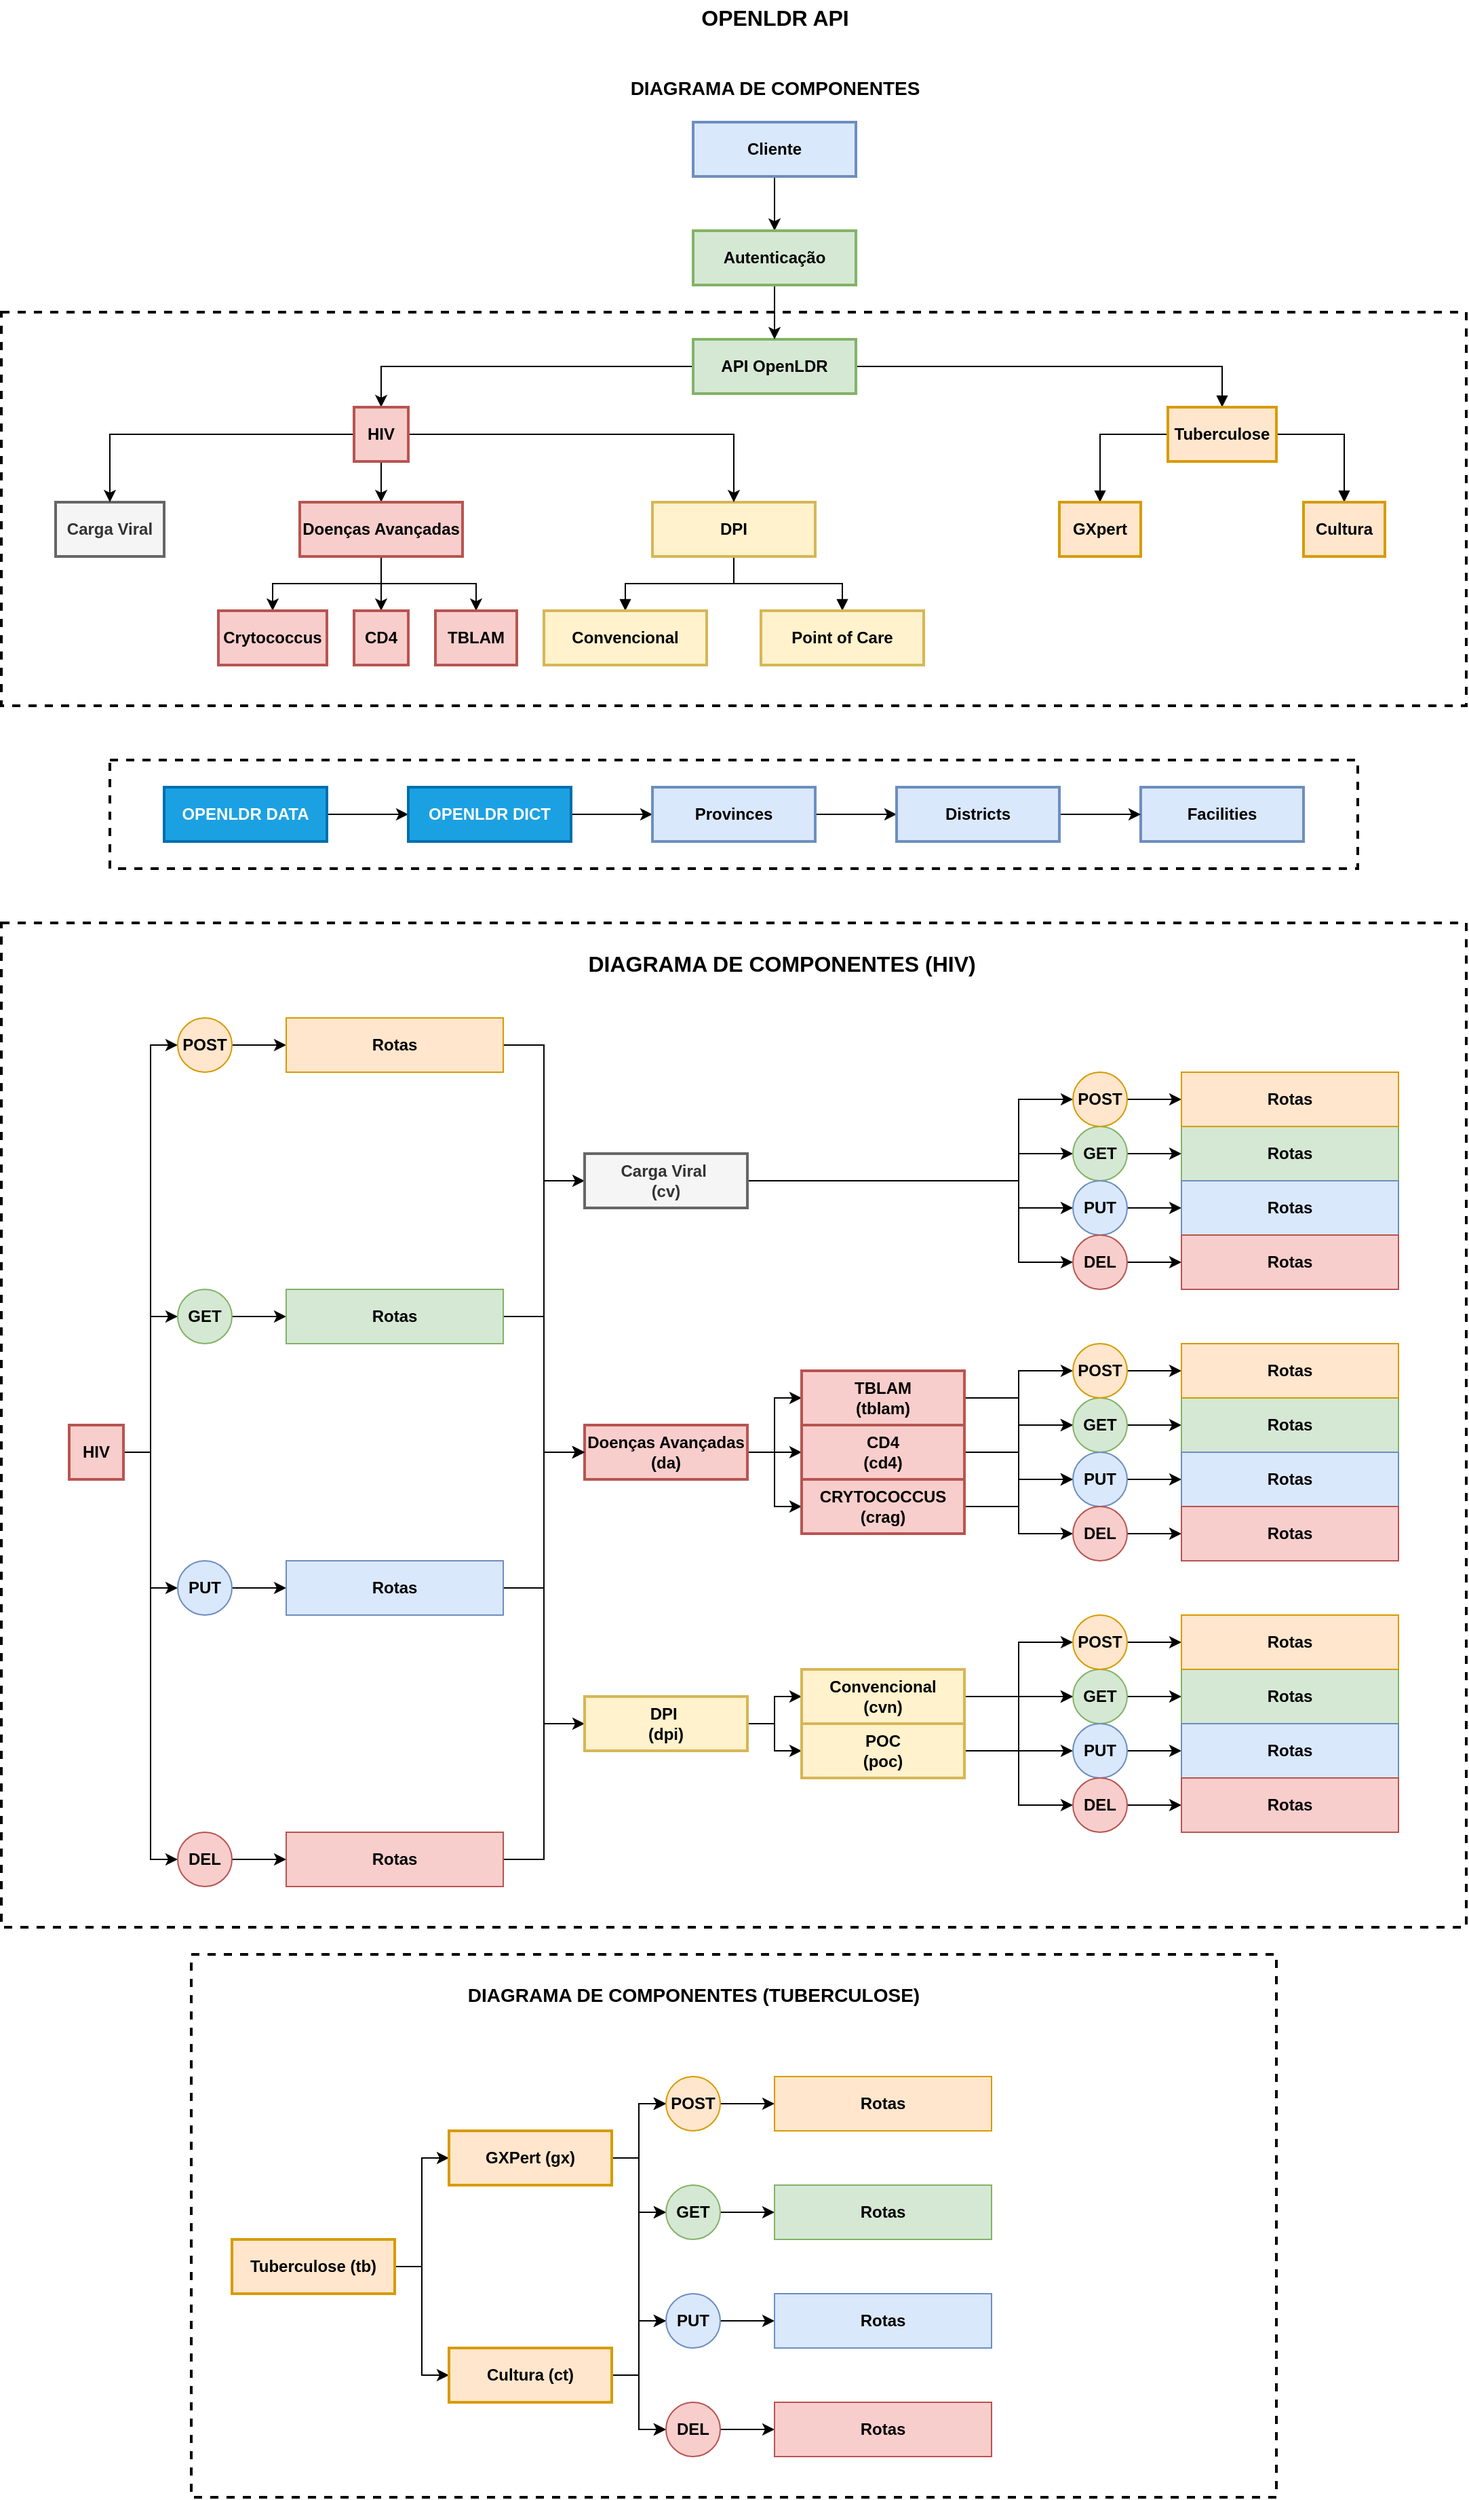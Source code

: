 <mxfile version="24.7.8">
  <diagram name="Page-1" id="hpsE1OScrS0Jb34s3-jt">
    <mxGraphModel dx="1593" dy="929" grid="1" gridSize="10" guides="1" tooltips="1" connect="1" arrows="1" fold="1" page="1" pageScale="1" pageWidth="850" pageHeight="1100" math="0" shadow="0">
      <root>
        <mxCell id="0" />
        <mxCell id="1" parent="0" />
        <mxCell id="8oeNf3qkIjY3Hb9Y6gsA-299" value="" style="rounded=0;whiteSpace=wrap;html=1;fillColor=none;strokeWidth=2;dashed=1;" vertex="1" parent="1">
          <mxGeometry x="380" y="600" width="920" height="80" as="geometry" />
        </mxCell>
        <mxCell id="8oeNf3qkIjY3Hb9Y6gsA-1" value="OPENLDR API" style="text;align=center;fontStyle=1;verticalAlign=middle;spacingLeft=3;spacingRight=3;strokeColor=none;rotatable=0;points=[[0,0.5],[1,0.5]];portConstraint=eastwest;html=1;fontSize=16;" vertex="1" parent="1">
          <mxGeometry x="810" y="40" width="120" height="26" as="geometry" />
        </mxCell>
        <mxCell id="8oeNf3qkIjY3Hb9Y6gsA-2" value="DIAGRAMA DE COMPONENTES" style="text;align=center;fontStyle=1;verticalAlign=middle;spacingLeft=3;spacingRight=3;strokeColor=none;rotatable=0;points=[[0,0.5],[1,0.5]];portConstraint=eastwest;html=1;fontSize=14;" vertex="1" parent="1">
          <mxGeometry x="770" y="90" width="200" height="30" as="geometry" />
        </mxCell>
        <mxCell id="8oeNf3qkIjY3Hb9Y6gsA-6" value="" style="edgeStyle=orthogonalEdgeStyle;rounded=0;orthogonalLoop=1;jettySize=auto;html=1;" edge="1" parent="1" source="8oeNf3qkIjY3Hb9Y6gsA-3" target="8oeNf3qkIjY3Hb9Y6gsA-221">
          <mxGeometry relative="1" as="geometry" />
        </mxCell>
        <mxCell id="8oeNf3qkIjY3Hb9Y6gsA-7" value="&lt;span&gt;Protocolo HTTP&lt;/span&gt;" style="edgeLabel;html=1;align=center;verticalAlign=middle;resizable=0;points=[];fontStyle=1" vertex="1" connectable="0" parent="8oeNf3qkIjY3Hb9Y6gsA-6">
          <mxGeometry x="-0.125" y="1" relative="1" as="geometry">
            <mxPoint x="-1" y="-33" as="offset" />
          </mxGeometry>
        </mxCell>
        <mxCell id="8oeNf3qkIjY3Hb9Y6gsA-3" value="&lt;b&gt;Cliente&lt;/b&gt;" style="html=1;whiteSpace=wrap;fillColor=#dae8fc;strokeColor=#6c8ebf;strokeWidth=2;" vertex="1" parent="1">
          <mxGeometry x="810" y="130" width="120" height="40" as="geometry" />
        </mxCell>
        <mxCell id="8oeNf3qkIjY3Hb9Y6gsA-13" style="edgeStyle=orthogonalEdgeStyle;rounded=0;orthogonalLoop=1;jettySize=auto;html=1;strokeWidth=1;endArrow=block;endFill=1;" edge="1" parent="1" source="8oeNf3qkIjY3Hb9Y6gsA-4" target="8oeNf3qkIjY3Hb9Y6gsA-10">
          <mxGeometry relative="1" as="geometry" />
        </mxCell>
        <mxCell id="8oeNf3qkIjY3Hb9Y6gsA-224" style="edgeStyle=orthogonalEdgeStyle;rounded=0;orthogonalLoop=1;jettySize=auto;html=1;entryX=0.5;entryY=0;entryDx=0;entryDy=0;" edge="1" parent="1" source="8oeNf3qkIjY3Hb9Y6gsA-4" target="8oeNf3qkIjY3Hb9Y6gsA-14">
          <mxGeometry relative="1" as="geometry" />
        </mxCell>
        <mxCell id="8oeNf3qkIjY3Hb9Y6gsA-4" value="&lt;b&gt;API OpenLDR&lt;/b&gt;" style="html=1;whiteSpace=wrap;fillColor=#d5e8d4;strokeColor=#82b366;strokeWidth=2;" vertex="1" parent="1">
          <mxGeometry x="810" y="290" width="120" height="40" as="geometry" />
        </mxCell>
        <mxCell id="8oeNf3qkIjY3Hb9Y6gsA-8" value="&lt;b&gt;Carga Viral&lt;/b&gt;" style="html=1;whiteSpace=wrap;fillColor=#f5f5f5;strokeColor=#666666;strokeWidth=2;fontColor=#333333;" vertex="1" parent="1">
          <mxGeometry x="340" y="410" width="80" height="40" as="geometry" />
        </mxCell>
        <mxCell id="8oeNf3qkIjY3Hb9Y6gsA-22" style="edgeStyle=orthogonalEdgeStyle;rounded=0;orthogonalLoop=1;jettySize=auto;html=1;entryX=0.5;entryY=0;entryDx=0;entryDy=0;strokeWidth=1;endArrow=block;endFill=1;" edge="1" parent="1" source="8oeNf3qkIjY3Hb9Y6gsA-9" target="8oeNf3qkIjY3Hb9Y6gsA-17">
          <mxGeometry relative="1" as="geometry" />
        </mxCell>
        <mxCell id="8oeNf3qkIjY3Hb9Y6gsA-23" style="edgeStyle=orthogonalEdgeStyle;rounded=0;orthogonalLoop=1;jettySize=auto;html=1;strokeWidth=1;endArrow=block;endFill=1;" edge="1" parent="1" source="8oeNf3qkIjY3Hb9Y6gsA-9" target="8oeNf3qkIjY3Hb9Y6gsA-18">
          <mxGeometry relative="1" as="geometry" />
        </mxCell>
        <mxCell id="8oeNf3qkIjY3Hb9Y6gsA-9" value="&lt;b&gt;DPI&lt;/b&gt;" style="html=1;whiteSpace=wrap;fillColor=#fff2cc;strokeColor=#d6b656;strokeWidth=2;" vertex="1" parent="1">
          <mxGeometry x="780" y="410" width="120" height="40" as="geometry" />
        </mxCell>
        <mxCell id="8oeNf3qkIjY3Hb9Y6gsA-26" style="edgeStyle=orthogonalEdgeStyle;rounded=0;orthogonalLoop=1;jettySize=auto;html=1;entryX=0.5;entryY=0;entryDx=0;entryDy=0;strokeWidth=1;endArrow=block;endFill=1;" edge="1" parent="1" source="8oeNf3qkIjY3Hb9Y6gsA-10" target="8oeNf3qkIjY3Hb9Y6gsA-24">
          <mxGeometry relative="1" as="geometry" />
        </mxCell>
        <mxCell id="8oeNf3qkIjY3Hb9Y6gsA-27" style="edgeStyle=orthogonalEdgeStyle;rounded=0;orthogonalLoop=1;jettySize=auto;html=1;entryX=0.5;entryY=0;entryDx=0;entryDy=0;strokeWidth=1;endArrow=block;endFill=1;" edge="1" parent="1" source="8oeNf3qkIjY3Hb9Y6gsA-10" target="8oeNf3qkIjY3Hb9Y6gsA-25">
          <mxGeometry relative="1" as="geometry">
            <Array as="points">
              <mxPoint x="1290" y="360" />
            </Array>
          </mxGeometry>
        </mxCell>
        <mxCell id="8oeNf3qkIjY3Hb9Y6gsA-10" value="&lt;b&gt;Tuberculose&lt;/b&gt;" style="html=1;whiteSpace=wrap;fillColor=#ffe6cc;strokeColor=#d79b00;strokeWidth=2;" vertex="1" parent="1">
          <mxGeometry x="1160" y="340" width="80" height="40" as="geometry" />
        </mxCell>
        <mxCell id="8oeNf3qkIjY3Hb9Y6gsA-223" style="edgeStyle=orthogonalEdgeStyle;rounded=0;orthogonalLoop=1;jettySize=auto;html=1;" edge="1" parent="1" source="8oeNf3qkIjY3Hb9Y6gsA-14" target="8oeNf3qkIjY3Hb9Y6gsA-8">
          <mxGeometry relative="1" as="geometry" />
        </mxCell>
        <mxCell id="8oeNf3qkIjY3Hb9Y6gsA-226" style="edgeStyle=orthogonalEdgeStyle;rounded=0;orthogonalLoop=1;jettySize=auto;html=1;exitX=0.5;exitY=1;exitDx=0;exitDy=0;" edge="1" parent="1" source="8oeNf3qkIjY3Hb9Y6gsA-14" target="8oeNf3qkIjY3Hb9Y6gsA-15">
          <mxGeometry relative="1" as="geometry" />
        </mxCell>
        <mxCell id="8oeNf3qkIjY3Hb9Y6gsA-228" style="edgeStyle=orthogonalEdgeStyle;rounded=0;orthogonalLoop=1;jettySize=auto;html=1;entryX=0.5;entryY=0;entryDx=0;entryDy=0;" edge="1" parent="1" source="8oeNf3qkIjY3Hb9Y6gsA-14" target="8oeNf3qkIjY3Hb9Y6gsA-9">
          <mxGeometry relative="1" as="geometry" />
        </mxCell>
        <mxCell id="8oeNf3qkIjY3Hb9Y6gsA-14" value="&lt;b&gt;HIV&lt;/b&gt;" style="html=1;whiteSpace=wrap;fillColor=#f8cecc;strokeColor=#b85450;strokeWidth=2;" vertex="1" parent="1">
          <mxGeometry x="560" y="340" width="40" height="40" as="geometry" />
        </mxCell>
        <mxCell id="8oeNf3qkIjY3Hb9Y6gsA-229" style="edgeStyle=orthogonalEdgeStyle;rounded=0;orthogonalLoop=1;jettySize=auto;html=1;entryX=0.5;entryY=0;entryDx=0;entryDy=0;" edge="1" parent="1" source="8oeNf3qkIjY3Hb9Y6gsA-15" target="8oeNf3qkIjY3Hb9Y6gsA-29">
          <mxGeometry relative="1" as="geometry" />
        </mxCell>
        <mxCell id="8oeNf3qkIjY3Hb9Y6gsA-230" style="edgeStyle=orthogonalEdgeStyle;rounded=0;orthogonalLoop=1;jettySize=auto;html=1;" edge="1" parent="1" source="8oeNf3qkIjY3Hb9Y6gsA-15" target="8oeNf3qkIjY3Hb9Y6gsA-30">
          <mxGeometry relative="1" as="geometry" />
        </mxCell>
        <mxCell id="8oeNf3qkIjY3Hb9Y6gsA-231" style="edgeStyle=orthogonalEdgeStyle;rounded=0;orthogonalLoop=1;jettySize=auto;html=1;" edge="1" parent="1" source="8oeNf3qkIjY3Hb9Y6gsA-15" target="8oeNf3qkIjY3Hb9Y6gsA-28">
          <mxGeometry relative="1" as="geometry" />
        </mxCell>
        <mxCell id="8oeNf3qkIjY3Hb9Y6gsA-15" value="&lt;b&gt;Doenças Avançadas&lt;/b&gt;" style="html=1;whiteSpace=wrap;fillColor=#f8cecc;strokeColor=#b85450;strokeWidth=2;" vertex="1" parent="1">
          <mxGeometry x="520" y="410" width="120" height="40" as="geometry" />
        </mxCell>
        <mxCell id="8oeNf3qkIjY3Hb9Y6gsA-17" value="&lt;b&gt;Convencional&lt;/b&gt;" style="html=1;whiteSpace=wrap;fillColor=#fff2cc;strokeColor=#d6b656;strokeWidth=2;" vertex="1" parent="1">
          <mxGeometry x="700" y="490" width="120" height="40" as="geometry" />
        </mxCell>
        <mxCell id="8oeNf3qkIjY3Hb9Y6gsA-18" value="&lt;b&gt;Point of Care&lt;/b&gt;" style="html=1;whiteSpace=wrap;fillColor=#fff2cc;strokeColor=#d6b656;strokeWidth=2;" vertex="1" parent="1">
          <mxGeometry x="860" y="490" width="120" height="40" as="geometry" />
        </mxCell>
        <mxCell id="8oeNf3qkIjY3Hb9Y6gsA-24" value="&lt;b&gt;GXpert&lt;/b&gt;" style="html=1;whiteSpace=wrap;fillColor=#ffe6cc;strokeColor=#d79b00;strokeWidth=2;" vertex="1" parent="1">
          <mxGeometry x="1080" y="410" width="60" height="40" as="geometry" />
        </mxCell>
        <mxCell id="8oeNf3qkIjY3Hb9Y6gsA-25" value="&lt;b&gt;Cultura&lt;/b&gt;" style="html=1;whiteSpace=wrap;fillColor=#ffe6cc;strokeColor=#d79b00;strokeWidth=2;" vertex="1" parent="1">
          <mxGeometry x="1260" y="410" width="60" height="40" as="geometry" />
        </mxCell>
        <mxCell id="8oeNf3qkIjY3Hb9Y6gsA-28" value="&lt;b&gt;TBLAM&lt;/b&gt;" style="html=1;whiteSpace=wrap;fillColor=#f8cecc;strokeColor=#b85450;strokeWidth=2;" vertex="1" parent="1">
          <mxGeometry x="620" y="490" width="60" height="40" as="geometry" />
        </mxCell>
        <mxCell id="8oeNf3qkIjY3Hb9Y6gsA-29" value="&lt;b&gt;CD4&lt;/b&gt;" style="html=1;whiteSpace=wrap;fillColor=#f8cecc;strokeColor=#b85450;strokeWidth=2;" vertex="1" parent="1">
          <mxGeometry x="560" y="490" width="40" height="40" as="geometry" />
        </mxCell>
        <mxCell id="8oeNf3qkIjY3Hb9Y6gsA-30" value="&lt;b&gt;Crytococcus&lt;/b&gt;" style="html=1;whiteSpace=wrap;fillColor=#f8cecc;strokeColor=#b85450;strokeWidth=2;" vertex="1" parent="1">
          <mxGeometry x="460" y="490" width="80" height="40" as="geometry" />
        </mxCell>
        <mxCell id="8oeNf3qkIjY3Hb9Y6gsA-295" value="" style="edgeStyle=orthogonalEdgeStyle;rounded=0;orthogonalLoop=1;jettySize=auto;html=1;" edge="1" parent="1" source="8oeNf3qkIjY3Hb9Y6gsA-41" target="8oeNf3qkIjY3Hb9Y6gsA-42">
          <mxGeometry relative="1" as="geometry" />
        </mxCell>
        <mxCell id="8oeNf3qkIjY3Hb9Y6gsA-41" value="&lt;b&gt;OPENLDR DATA&lt;/b&gt;" style="html=1;whiteSpace=wrap;fillColor=#1ba1e2;strokeColor=#006EAF;fontColor=#ffffff;strokeWidth=2;" vertex="1" parent="1">
          <mxGeometry x="420" y="620" width="120" height="40" as="geometry" />
        </mxCell>
        <mxCell id="8oeNf3qkIjY3Hb9Y6gsA-296" value="" style="edgeStyle=orthogonalEdgeStyle;rounded=0;orthogonalLoop=1;jettySize=auto;html=1;" edge="1" parent="1" source="8oeNf3qkIjY3Hb9Y6gsA-42" target="8oeNf3qkIjY3Hb9Y6gsA-59">
          <mxGeometry relative="1" as="geometry" />
        </mxCell>
        <mxCell id="8oeNf3qkIjY3Hb9Y6gsA-42" value="&lt;b&gt;OPENLDR DICT&lt;/b&gt;" style="html=1;whiteSpace=wrap;fillColor=#1ba1e2;fontColor=#ffffff;strokeColor=#006EAF;strokeWidth=2;" vertex="1" parent="1">
          <mxGeometry x="600" y="620" width="120" height="40" as="geometry" />
        </mxCell>
        <mxCell id="8oeNf3qkIjY3Hb9Y6gsA-56" value="&lt;b&gt;Facilities&lt;/b&gt;" style="html=1;whiteSpace=wrap;fillColor=#dae8fc;strokeColor=#6c8ebf;strokeWidth=2;" vertex="1" parent="1">
          <mxGeometry x="1140" y="620" width="120" height="40" as="geometry" />
        </mxCell>
        <mxCell id="8oeNf3qkIjY3Hb9Y6gsA-297" value="" style="edgeStyle=orthogonalEdgeStyle;rounded=0;orthogonalLoop=1;jettySize=auto;html=1;" edge="1" parent="1" source="8oeNf3qkIjY3Hb9Y6gsA-59" target="8oeNf3qkIjY3Hb9Y6gsA-60">
          <mxGeometry relative="1" as="geometry" />
        </mxCell>
        <mxCell id="8oeNf3qkIjY3Hb9Y6gsA-59" value="&lt;b&gt;Provinces&lt;/b&gt;" style="html=1;whiteSpace=wrap;fillColor=#dae8fc;strokeColor=#6c8ebf;strokeWidth=2;" vertex="1" parent="1">
          <mxGeometry x="780" y="620" width="120" height="40" as="geometry" />
        </mxCell>
        <mxCell id="8oeNf3qkIjY3Hb9Y6gsA-298" value="" style="edgeStyle=orthogonalEdgeStyle;rounded=0;orthogonalLoop=1;jettySize=auto;html=1;" edge="1" parent="1" source="8oeNf3qkIjY3Hb9Y6gsA-60" target="8oeNf3qkIjY3Hb9Y6gsA-56">
          <mxGeometry relative="1" as="geometry" />
        </mxCell>
        <mxCell id="8oeNf3qkIjY3Hb9Y6gsA-60" value="&lt;b&gt;Districts&lt;/b&gt;" style="html=1;whiteSpace=wrap;fillColor=#dae8fc;strokeColor=#6c8ebf;strokeWidth=2;" vertex="1" parent="1">
          <mxGeometry x="960" y="620" width="120" height="40" as="geometry" />
        </mxCell>
        <mxCell id="8oeNf3qkIjY3Hb9Y6gsA-85" style="edgeStyle=orthogonalEdgeStyle;rounded=0;orthogonalLoop=1;jettySize=auto;html=1;entryX=0;entryY=0.5;entryDx=0;entryDy=0;fontStyle=1" edge="1" parent="1" source="8oeNf3qkIjY3Hb9Y6gsA-68" target="8oeNf3qkIjY3Hb9Y6gsA-78">
          <mxGeometry relative="1" as="geometry" />
        </mxCell>
        <mxCell id="8oeNf3qkIjY3Hb9Y6gsA-86" style="edgeStyle=orthogonalEdgeStyle;rounded=0;orthogonalLoop=1;jettySize=auto;html=1;entryX=0;entryY=0.5;entryDx=0;entryDy=0;fontStyle=1" edge="1" parent="1" source="8oeNf3qkIjY3Hb9Y6gsA-68" target="8oeNf3qkIjY3Hb9Y6gsA-82">
          <mxGeometry relative="1" as="geometry">
            <Array as="points">
              <mxPoint x="410" y="1110" />
              <mxPoint x="410" y="1210" />
            </Array>
          </mxGeometry>
        </mxCell>
        <mxCell id="8oeNf3qkIjY3Hb9Y6gsA-87" style="edgeStyle=orthogonalEdgeStyle;rounded=0;orthogonalLoop=1;jettySize=auto;html=1;entryX=0;entryY=0.5;entryDx=0;entryDy=0;fontStyle=1" edge="1" parent="1" source="8oeNf3qkIjY3Hb9Y6gsA-68" target="8oeNf3qkIjY3Hb9Y6gsA-81">
          <mxGeometry relative="1" as="geometry" />
        </mxCell>
        <mxCell id="8oeNf3qkIjY3Hb9Y6gsA-88" style="edgeStyle=orthogonalEdgeStyle;rounded=0;orthogonalLoop=1;jettySize=auto;html=1;entryX=0;entryY=0.5;entryDx=0;entryDy=0;fontStyle=1" edge="1" parent="1" source="8oeNf3qkIjY3Hb9Y6gsA-68" target="8oeNf3qkIjY3Hb9Y6gsA-83">
          <mxGeometry relative="1" as="geometry" />
        </mxCell>
        <mxCell id="8oeNf3qkIjY3Hb9Y6gsA-68" value="&lt;span&gt;HIV&lt;/span&gt;" style="html=1;whiteSpace=wrap;fillColor=#f8cecc;strokeColor=#b85450;strokeWidth=2;fontStyle=1" vertex="1" parent="1">
          <mxGeometry x="350" y="1090" width="40" height="40" as="geometry" />
        </mxCell>
        <mxCell id="8oeNf3qkIjY3Hb9Y6gsA-110" value="" style="edgeStyle=orthogonalEdgeStyle;rounded=0;orthogonalLoop=1;jettySize=auto;html=1;fontStyle=1" edge="1" parent="1" source="8oeNf3qkIjY3Hb9Y6gsA-72" target="8oeNf3qkIjY3Hb9Y6gsA-74">
          <mxGeometry relative="1" as="geometry" />
        </mxCell>
        <mxCell id="8oeNf3qkIjY3Hb9Y6gsA-111" style="edgeStyle=orthogonalEdgeStyle;rounded=0;orthogonalLoop=1;jettySize=auto;html=1;entryX=0;entryY=0.5;entryDx=0;entryDy=0;fontStyle=1" edge="1" parent="1" source="8oeNf3qkIjY3Hb9Y6gsA-72" target="8oeNf3qkIjY3Hb9Y6gsA-73">
          <mxGeometry relative="1" as="geometry" />
        </mxCell>
        <mxCell id="8oeNf3qkIjY3Hb9Y6gsA-112" style="edgeStyle=orthogonalEdgeStyle;rounded=0;orthogonalLoop=1;jettySize=auto;html=1;entryX=0;entryY=0.5;entryDx=0;entryDy=0;fontStyle=1" edge="1" parent="1" source="8oeNf3qkIjY3Hb9Y6gsA-72" target="8oeNf3qkIjY3Hb9Y6gsA-75">
          <mxGeometry relative="1" as="geometry" />
        </mxCell>
        <mxCell id="8oeNf3qkIjY3Hb9Y6gsA-72" value="&lt;span&gt;Doenças Avançadas&lt;/span&gt;&lt;div&gt;&lt;span&gt;(da)&lt;/span&gt;&lt;/div&gt;" style="html=1;whiteSpace=wrap;fillColor=#f8cecc;strokeColor=#b85450;strokeWidth=2;fontStyle=1;" vertex="1" parent="1">
          <mxGeometry x="730" y="1090" width="120" height="40" as="geometry" />
        </mxCell>
        <mxCell id="8oeNf3qkIjY3Hb9Y6gsA-284" style="edgeStyle=orthogonalEdgeStyle;rounded=0;orthogonalLoop=1;jettySize=auto;html=1;entryX=0;entryY=0.5;entryDx=0;entryDy=0;" edge="1" parent="1" source="8oeNf3qkIjY3Hb9Y6gsA-73" target="8oeNf3qkIjY3Hb9Y6gsA-93">
          <mxGeometry relative="1" as="geometry" />
        </mxCell>
        <mxCell id="8oeNf3qkIjY3Hb9Y6gsA-288" style="edgeStyle=orthogonalEdgeStyle;rounded=0;orthogonalLoop=1;jettySize=auto;html=1;entryX=0;entryY=0.5;entryDx=0;entryDy=0;" edge="1" parent="1" source="8oeNf3qkIjY3Hb9Y6gsA-73" target="8oeNf3qkIjY3Hb9Y6gsA-92">
          <mxGeometry relative="1" as="geometry" />
        </mxCell>
        <mxCell id="8oeNf3qkIjY3Hb9Y6gsA-73" value="&lt;span&gt;TBLAM&lt;/span&gt;&lt;div&gt;&lt;span style=&quot;background-color: initial;&quot;&gt;(tblam)&lt;/span&gt;&lt;/div&gt;" style="html=1;whiteSpace=wrap;fillColor=#f8cecc;strokeColor=#b85450;strokeWidth=2;fontStyle=1" vertex="1" parent="1">
          <mxGeometry x="890" y="1050" width="120" height="40" as="geometry" />
        </mxCell>
        <mxCell id="8oeNf3qkIjY3Hb9Y6gsA-285" style="edgeStyle=orthogonalEdgeStyle;rounded=0;orthogonalLoop=1;jettySize=auto;html=1;entryX=0;entryY=0.5;entryDx=0;entryDy=0;" edge="1" parent="1" source="8oeNf3qkIjY3Hb9Y6gsA-74" target="8oeNf3qkIjY3Hb9Y6gsA-92">
          <mxGeometry relative="1" as="geometry" />
        </mxCell>
        <mxCell id="8oeNf3qkIjY3Hb9Y6gsA-286" style="edgeStyle=orthogonalEdgeStyle;rounded=0;orthogonalLoop=1;jettySize=auto;html=1;" edge="1" parent="1" source="8oeNf3qkIjY3Hb9Y6gsA-74" target="8oeNf3qkIjY3Hb9Y6gsA-94">
          <mxGeometry relative="1" as="geometry" />
        </mxCell>
        <mxCell id="8oeNf3qkIjY3Hb9Y6gsA-74" value="&lt;span&gt;CD4&lt;/span&gt;&lt;div&gt;&lt;span style=&quot;background-color: initial;&quot;&gt;(cd4)&lt;/span&gt;&lt;/div&gt;" style="html=1;whiteSpace=wrap;fillColor=#f8cecc;strokeColor=#b85450;strokeWidth=2;fontStyle=1" vertex="1" parent="1">
          <mxGeometry x="890" y="1090" width="120" height="40" as="geometry" />
        </mxCell>
        <mxCell id="8oeNf3qkIjY3Hb9Y6gsA-287" style="edgeStyle=orthogonalEdgeStyle;rounded=0;orthogonalLoop=1;jettySize=auto;html=1;" edge="1" parent="1" source="8oeNf3qkIjY3Hb9Y6gsA-75" target="8oeNf3qkIjY3Hb9Y6gsA-95">
          <mxGeometry relative="1" as="geometry" />
        </mxCell>
        <mxCell id="8oeNf3qkIjY3Hb9Y6gsA-289" style="edgeStyle=orthogonalEdgeStyle;rounded=0;orthogonalLoop=1;jettySize=auto;html=1;entryX=0;entryY=0.5;entryDx=0;entryDy=0;" edge="1" parent="1" source="8oeNf3qkIjY3Hb9Y6gsA-75" target="8oeNf3qkIjY3Hb9Y6gsA-94">
          <mxGeometry relative="1" as="geometry" />
        </mxCell>
        <mxCell id="8oeNf3qkIjY3Hb9Y6gsA-75" value="&lt;span&gt;CRYTOCOCCUS&lt;/span&gt;&lt;div&gt;&lt;span&gt;(crag)&lt;/span&gt;&lt;/div&gt;" style="html=1;whiteSpace=wrap;fillColor=#f8cecc;strokeColor=#b85450;strokeWidth=2;fontStyle=1" vertex="1" parent="1">
          <mxGeometry x="890" y="1130" width="120" height="40" as="geometry" />
        </mxCell>
        <mxCell id="8oeNf3qkIjY3Hb9Y6gsA-103" value="" style="edgeStyle=orthogonalEdgeStyle;rounded=0;orthogonalLoop=1;jettySize=auto;html=1;fontStyle=1" edge="1" parent="1" source="8oeNf3qkIjY3Hb9Y6gsA-78" target="8oeNf3qkIjY3Hb9Y6gsA-79">
          <mxGeometry relative="1" as="geometry" />
        </mxCell>
        <mxCell id="8oeNf3qkIjY3Hb9Y6gsA-78" value="GET" style="html=1;whiteSpace=wrap;fillColor=#d5e8d4;strokeColor=#82b366;rounded=1;arcSize=50;fontStyle=1" vertex="1" parent="1">
          <mxGeometry x="430" y="990" width="40" height="40" as="geometry" />
        </mxCell>
        <mxCell id="8oeNf3qkIjY3Hb9Y6gsA-107" style="edgeStyle=orthogonalEdgeStyle;rounded=0;orthogonalLoop=1;jettySize=auto;html=1;entryX=0;entryY=0.5;entryDx=0;entryDy=0;fontStyle=1" edge="1" parent="1" source="8oeNf3qkIjY3Hb9Y6gsA-79" target="8oeNf3qkIjY3Hb9Y6gsA-72">
          <mxGeometry relative="1" as="geometry" />
        </mxCell>
        <mxCell id="8oeNf3qkIjY3Hb9Y6gsA-79" value="Rotas" style="html=1;whiteSpace=wrap;fillColor=#d5e8d4;strokeColor=#82b366;fontStyle=1" vertex="1" parent="1">
          <mxGeometry x="510" y="990" width="160" height="40" as="geometry" />
        </mxCell>
        <mxCell id="8oeNf3qkIjY3Hb9Y6gsA-102" value="" style="edgeStyle=orthogonalEdgeStyle;rounded=0;orthogonalLoop=1;jettySize=auto;html=1;fontStyle=1" edge="1" parent="1" source="8oeNf3qkIjY3Hb9Y6gsA-81" target="8oeNf3qkIjY3Hb9Y6gsA-91">
          <mxGeometry relative="1" as="geometry" />
        </mxCell>
        <mxCell id="8oeNf3qkIjY3Hb9Y6gsA-81" value="POST" style="html=1;whiteSpace=wrap;fillColor=#ffe6cc;strokeColor=#d79b00;rounded=1;arcSize=50;fontStyle=1" vertex="1" parent="1">
          <mxGeometry x="430" y="790" width="40" height="40" as="geometry" />
        </mxCell>
        <mxCell id="8oeNf3qkIjY3Hb9Y6gsA-104" value="" style="edgeStyle=orthogonalEdgeStyle;rounded=0;orthogonalLoop=1;jettySize=auto;html=1;fontStyle=1" edge="1" parent="1" source="8oeNf3qkIjY3Hb9Y6gsA-82" target="8oeNf3qkIjY3Hb9Y6gsA-89">
          <mxGeometry relative="1" as="geometry" />
        </mxCell>
        <mxCell id="8oeNf3qkIjY3Hb9Y6gsA-82" value="PUT" style="html=1;whiteSpace=wrap;fillColor=#dae8fc;strokeColor=#6c8ebf;rounded=1;arcSize=50;fontStyle=1" vertex="1" parent="1">
          <mxGeometry x="430" y="1190" width="40" height="40" as="geometry" />
        </mxCell>
        <mxCell id="8oeNf3qkIjY3Hb9Y6gsA-105" value="" style="edgeStyle=orthogonalEdgeStyle;rounded=0;orthogonalLoop=1;jettySize=auto;html=1;fontStyle=1" edge="1" parent="1" source="8oeNf3qkIjY3Hb9Y6gsA-83" target="8oeNf3qkIjY3Hb9Y6gsA-90">
          <mxGeometry relative="1" as="geometry" />
        </mxCell>
        <mxCell id="8oeNf3qkIjY3Hb9Y6gsA-83" value="DEL" style="html=1;whiteSpace=wrap;fillColor=#f8cecc;strokeColor=#b85450;rounded=1;arcSize=50;fontStyle=1" vertex="1" parent="1">
          <mxGeometry x="430" y="1390" width="40" height="40" as="geometry" />
        </mxCell>
        <mxCell id="8oeNf3qkIjY3Hb9Y6gsA-108" style="edgeStyle=orthogonalEdgeStyle;rounded=0;orthogonalLoop=1;jettySize=auto;html=1;entryX=0;entryY=0.5;entryDx=0;entryDy=0;fontStyle=1" edge="1" parent="1" source="8oeNf3qkIjY3Hb9Y6gsA-89" target="8oeNf3qkIjY3Hb9Y6gsA-72">
          <mxGeometry relative="1" as="geometry" />
        </mxCell>
        <mxCell id="8oeNf3qkIjY3Hb9Y6gsA-89" value="Rotas" style="html=1;whiteSpace=wrap;fillColor=#dae8fc;strokeColor=#6c8ebf;fontStyle=1" vertex="1" parent="1">
          <mxGeometry x="510" y="1190" width="160" height="40" as="geometry" />
        </mxCell>
        <mxCell id="8oeNf3qkIjY3Hb9Y6gsA-109" style="edgeStyle=orthogonalEdgeStyle;rounded=0;orthogonalLoop=1;jettySize=auto;html=1;entryX=0;entryY=0.5;entryDx=0;entryDy=0;fontStyle=1" edge="1" parent="1" source="8oeNf3qkIjY3Hb9Y6gsA-90" target="8oeNf3qkIjY3Hb9Y6gsA-72">
          <mxGeometry relative="1" as="geometry" />
        </mxCell>
        <mxCell id="8oeNf3qkIjY3Hb9Y6gsA-237" style="edgeStyle=orthogonalEdgeStyle;rounded=0;orthogonalLoop=1;jettySize=auto;html=1;entryX=0;entryY=0.5;entryDx=0;entryDy=0;" edge="1" parent="1" source="8oeNf3qkIjY3Hb9Y6gsA-90" target="8oeNf3qkIjY3Hb9Y6gsA-235">
          <mxGeometry relative="1" as="geometry" />
        </mxCell>
        <mxCell id="8oeNf3qkIjY3Hb9Y6gsA-90" value="Rotas" style="html=1;whiteSpace=wrap;fillColor=#f8cecc;strokeColor=#b85450;fontStyle=1" vertex="1" parent="1">
          <mxGeometry x="510" y="1390" width="160" height="40" as="geometry" />
        </mxCell>
        <mxCell id="8oeNf3qkIjY3Hb9Y6gsA-106" style="edgeStyle=orthogonalEdgeStyle;rounded=0;orthogonalLoop=1;jettySize=auto;html=1;entryX=0;entryY=0.5;entryDx=0;entryDy=0;fontStyle=1" edge="1" parent="1" source="8oeNf3qkIjY3Hb9Y6gsA-91" target="8oeNf3qkIjY3Hb9Y6gsA-72">
          <mxGeometry relative="1" as="geometry" />
        </mxCell>
        <mxCell id="8oeNf3qkIjY3Hb9Y6gsA-236" style="edgeStyle=orthogonalEdgeStyle;rounded=0;orthogonalLoop=1;jettySize=auto;html=1;entryX=0;entryY=0.5;entryDx=0;entryDy=0;" edge="1" parent="1" source="8oeNf3qkIjY3Hb9Y6gsA-91" target="8oeNf3qkIjY3Hb9Y6gsA-234">
          <mxGeometry relative="1" as="geometry" />
        </mxCell>
        <mxCell id="8oeNf3qkIjY3Hb9Y6gsA-91" value="Rotas" style="html=1;whiteSpace=wrap;fillColor=#ffe6cc;strokeColor=#d79b00;fontStyle=1" vertex="1" parent="1">
          <mxGeometry x="510" y="790" width="160" height="40" as="geometry" />
        </mxCell>
        <mxCell id="8oeNf3qkIjY3Hb9Y6gsA-131" style="edgeStyle=orthogonalEdgeStyle;rounded=0;orthogonalLoop=1;jettySize=auto;html=1;fontStyle=1" edge="1" parent="1" source="8oeNf3qkIjY3Hb9Y6gsA-92" target="8oeNf3qkIjY3Hb9Y6gsA-96">
          <mxGeometry relative="1" as="geometry" />
        </mxCell>
        <mxCell id="8oeNf3qkIjY3Hb9Y6gsA-92" value="GET" style="html=1;whiteSpace=wrap;fillColor=#d5e8d4;strokeColor=#82b366;rounded=1;arcSize=50;fontStyle=1" vertex="1" parent="1">
          <mxGeometry x="1090" y="1070" width="40" height="40" as="geometry" />
        </mxCell>
        <mxCell id="8oeNf3qkIjY3Hb9Y6gsA-130" style="edgeStyle=orthogonalEdgeStyle;rounded=0;orthogonalLoop=1;jettySize=auto;html=1;fontStyle=1" edge="1" parent="1" source="8oeNf3qkIjY3Hb9Y6gsA-93" target="8oeNf3qkIjY3Hb9Y6gsA-99">
          <mxGeometry relative="1" as="geometry" />
        </mxCell>
        <mxCell id="8oeNf3qkIjY3Hb9Y6gsA-93" value="POST" style="html=1;whiteSpace=wrap;fillColor=#ffe6cc;strokeColor=#d79b00;rounded=1;arcSize=50;fontStyle=1" vertex="1" parent="1">
          <mxGeometry x="1090" y="1030" width="40" height="40" as="geometry" />
        </mxCell>
        <mxCell id="8oeNf3qkIjY3Hb9Y6gsA-132" style="edgeStyle=orthogonalEdgeStyle;rounded=0;orthogonalLoop=1;jettySize=auto;html=1;entryX=0;entryY=0.5;entryDx=0;entryDy=0;fontStyle=1" edge="1" parent="1" source="8oeNf3qkIjY3Hb9Y6gsA-94" target="8oeNf3qkIjY3Hb9Y6gsA-97">
          <mxGeometry relative="1" as="geometry" />
        </mxCell>
        <mxCell id="8oeNf3qkIjY3Hb9Y6gsA-94" value="PUT" style="html=1;whiteSpace=wrap;fillColor=#dae8fc;strokeColor=#6c8ebf;rounded=1;arcSize=50;fontStyle=1" vertex="1" parent="1">
          <mxGeometry x="1090" y="1110" width="40" height="40" as="geometry" />
        </mxCell>
        <mxCell id="8oeNf3qkIjY3Hb9Y6gsA-133" style="edgeStyle=orthogonalEdgeStyle;rounded=0;orthogonalLoop=1;jettySize=auto;html=1;fontStyle=1" edge="1" parent="1" source="8oeNf3qkIjY3Hb9Y6gsA-95" target="8oeNf3qkIjY3Hb9Y6gsA-98">
          <mxGeometry relative="1" as="geometry" />
        </mxCell>
        <mxCell id="8oeNf3qkIjY3Hb9Y6gsA-95" value="DEL" style="html=1;whiteSpace=wrap;fillColor=#f8cecc;strokeColor=#b85450;rounded=1;arcSize=50;fontStyle=1" vertex="1" parent="1">
          <mxGeometry x="1090" y="1150" width="40" height="40" as="geometry" />
        </mxCell>
        <mxCell id="8oeNf3qkIjY3Hb9Y6gsA-96" value="Rotas" style="html=1;whiteSpace=wrap;fillColor=#d5e8d4;strokeColor=#82b366;fontStyle=1" vertex="1" parent="1">
          <mxGeometry x="1170" y="1070" width="160" height="40" as="geometry" />
        </mxCell>
        <mxCell id="8oeNf3qkIjY3Hb9Y6gsA-97" value="Rotas" style="html=1;whiteSpace=wrap;fillColor=#dae8fc;strokeColor=#6c8ebf;fontStyle=1" vertex="1" parent="1">
          <mxGeometry x="1170" y="1110" width="160" height="40" as="geometry" />
        </mxCell>
        <mxCell id="8oeNf3qkIjY3Hb9Y6gsA-98" value="Rotas" style="html=1;whiteSpace=wrap;fillColor=#f8cecc;strokeColor=#b85450;fontStyle=1" vertex="1" parent="1">
          <mxGeometry x="1170" y="1150" width="160" height="40" as="geometry" />
        </mxCell>
        <mxCell id="8oeNf3qkIjY3Hb9Y6gsA-99" value="Rotas" style="html=1;whiteSpace=wrap;fillColor=#ffe6cc;strokeColor=#d79b00;fontStyle=1" vertex="1" parent="1">
          <mxGeometry x="1170" y="1030" width="160" height="40" as="geometry" />
        </mxCell>
        <mxCell id="8oeNf3qkIjY3Hb9Y6gsA-192" style="edgeStyle=orthogonalEdgeStyle;rounded=0;orthogonalLoop=1;jettySize=auto;html=1;entryX=0;entryY=0.5;entryDx=0;entryDy=0;fontStyle=1" edge="1" source="8oeNf3qkIjY3Hb9Y6gsA-194" target="8oeNf3qkIjY3Hb9Y6gsA-199" parent="1">
          <mxGeometry relative="1" as="geometry" />
        </mxCell>
        <mxCell id="8oeNf3qkIjY3Hb9Y6gsA-193" style="edgeStyle=orthogonalEdgeStyle;rounded=0;orthogonalLoop=1;jettySize=auto;html=1;entryX=0;entryY=0.5;entryDx=0;entryDy=0;fontStyle=1" edge="1" source="8oeNf3qkIjY3Hb9Y6gsA-194" target="8oeNf3qkIjY3Hb9Y6gsA-205" parent="1">
          <mxGeometry relative="1" as="geometry" />
        </mxCell>
        <mxCell id="8oeNf3qkIjY3Hb9Y6gsA-194" value="&lt;span&gt;Tuberculose (tb)&lt;/span&gt;" style="html=1;whiteSpace=wrap;fillColor=#ffe6cc;strokeColor=#d79b00;strokeWidth=2;fontStyle=1" vertex="1" parent="1">
          <mxGeometry x="470" y="1690" width="120" height="40" as="geometry" />
        </mxCell>
        <mxCell id="8oeNf3qkIjY3Hb9Y6gsA-195" style="edgeStyle=orthogonalEdgeStyle;rounded=0;orthogonalLoop=1;jettySize=auto;html=1;entryX=0;entryY=0.5;entryDx=0;entryDy=0;fontStyle=1" edge="1" source="8oeNf3qkIjY3Hb9Y6gsA-199" target="8oeNf3qkIjY3Hb9Y6gsA-209" parent="1">
          <mxGeometry relative="1" as="geometry" />
        </mxCell>
        <mxCell id="8oeNf3qkIjY3Hb9Y6gsA-196" style="edgeStyle=orthogonalEdgeStyle;rounded=0;orthogonalLoop=1;jettySize=auto;html=1;entryX=0;entryY=0.5;entryDx=0;entryDy=0;fontStyle=1" edge="1" source="8oeNf3qkIjY3Hb9Y6gsA-199" target="8oeNf3qkIjY3Hb9Y6gsA-207" parent="1">
          <mxGeometry relative="1" as="geometry" />
        </mxCell>
        <mxCell id="8oeNf3qkIjY3Hb9Y6gsA-197" style="edgeStyle=orthogonalEdgeStyle;rounded=0;orthogonalLoop=1;jettySize=auto;html=1;entryX=0;entryY=0.5;entryDx=0;entryDy=0;fontStyle=1" edge="1" source="8oeNf3qkIjY3Hb9Y6gsA-199" target="8oeNf3qkIjY3Hb9Y6gsA-211" parent="1">
          <mxGeometry relative="1" as="geometry" />
        </mxCell>
        <mxCell id="8oeNf3qkIjY3Hb9Y6gsA-198" style="edgeStyle=orthogonalEdgeStyle;rounded=0;orthogonalLoop=1;jettySize=auto;html=1;entryX=0;entryY=0.5;entryDx=0;entryDy=0;fontStyle=1" edge="1" source="8oeNf3qkIjY3Hb9Y6gsA-199" target="8oeNf3qkIjY3Hb9Y6gsA-213" parent="1">
          <mxGeometry relative="1" as="geometry" />
        </mxCell>
        <mxCell id="8oeNf3qkIjY3Hb9Y6gsA-199" value="&lt;span&gt;GXPert (gx)&lt;/span&gt;" style="html=1;whiteSpace=wrap;fillColor=#ffe6cc;strokeColor=#d79b00;strokeWidth=2;fontStyle=1" vertex="1" parent="1">
          <mxGeometry x="630" y="1610" width="120" height="40" as="geometry" />
        </mxCell>
        <mxCell id="8oeNf3qkIjY3Hb9Y6gsA-200" style="edgeStyle=orthogonalEdgeStyle;rounded=0;orthogonalLoop=1;jettySize=auto;html=1;entryX=0;entryY=0.5;entryDx=0;entryDy=0;fontStyle=1" edge="1" source="8oeNf3qkIjY3Hb9Y6gsA-205" target="8oeNf3qkIjY3Hb9Y6gsA-209" parent="1">
          <mxGeometry relative="1" as="geometry" />
        </mxCell>
        <mxCell id="8oeNf3qkIjY3Hb9Y6gsA-201" style="edgeStyle=orthogonalEdgeStyle;rounded=0;orthogonalLoop=1;jettySize=auto;html=1;entryX=0;entryY=0.5;entryDx=0;entryDy=0;fontStyle=1" edge="1" source="8oeNf3qkIjY3Hb9Y6gsA-205" target="8oeNf3qkIjY3Hb9Y6gsA-209" parent="1">
          <mxGeometry relative="1" as="geometry" />
        </mxCell>
        <mxCell id="8oeNf3qkIjY3Hb9Y6gsA-202" style="edgeStyle=orthogonalEdgeStyle;rounded=0;orthogonalLoop=1;jettySize=auto;html=1;entryX=0;entryY=0.5;entryDx=0;entryDy=0;fontStyle=1" edge="1" source="8oeNf3qkIjY3Hb9Y6gsA-205" target="8oeNf3qkIjY3Hb9Y6gsA-207" parent="1">
          <mxGeometry relative="1" as="geometry" />
        </mxCell>
        <mxCell id="8oeNf3qkIjY3Hb9Y6gsA-203" style="edgeStyle=orthogonalEdgeStyle;rounded=0;orthogonalLoop=1;jettySize=auto;html=1;entryX=0;entryY=0.5;entryDx=0;entryDy=0;fontStyle=1" edge="1" source="8oeNf3qkIjY3Hb9Y6gsA-205" target="8oeNf3qkIjY3Hb9Y6gsA-211" parent="1">
          <mxGeometry relative="1" as="geometry" />
        </mxCell>
        <mxCell id="8oeNf3qkIjY3Hb9Y6gsA-204" style="edgeStyle=orthogonalEdgeStyle;rounded=0;orthogonalLoop=1;jettySize=auto;html=1;entryX=0;entryY=0.5;entryDx=0;entryDy=0;fontStyle=1" edge="1" source="8oeNf3qkIjY3Hb9Y6gsA-205" target="8oeNf3qkIjY3Hb9Y6gsA-213" parent="1">
          <mxGeometry relative="1" as="geometry" />
        </mxCell>
        <mxCell id="8oeNf3qkIjY3Hb9Y6gsA-205" value="&lt;span&gt;Cultura (ct)&lt;/span&gt;" style="html=1;whiteSpace=wrap;fillColor=#ffe6cc;strokeColor=#d79b00;strokeWidth=2;fontStyle=1" vertex="1" parent="1">
          <mxGeometry x="630" y="1770" width="120" height="40" as="geometry" />
        </mxCell>
        <mxCell id="8oeNf3qkIjY3Hb9Y6gsA-206" style="edgeStyle=orthogonalEdgeStyle;rounded=0;orthogonalLoop=1;jettySize=auto;html=1;fontStyle=1" edge="1" source="8oeNf3qkIjY3Hb9Y6gsA-207" target="8oeNf3qkIjY3Hb9Y6gsA-214" parent="1">
          <mxGeometry relative="1" as="geometry" />
        </mxCell>
        <mxCell id="8oeNf3qkIjY3Hb9Y6gsA-207" value="GET" style="html=1;whiteSpace=wrap;fillColor=#d5e8d4;strokeColor=#82b366;rounded=1;arcSize=50;fontStyle=1" vertex="1" parent="1">
          <mxGeometry x="790" y="1650" width="40" height="40" as="geometry" />
        </mxCell>
        <mxCell id="8oeNf3qkIjY3Hb9Y6gsA-208" style="edgeStyle=orthogonalEdgeStyle;rounded=0;orthogonalLoop=1;jettySize=auto;html=1;fontStyle=1" edge="1" source="8oeNf3qkIjY3Hb9Y6gsA-209" target="8oeNf3qkIjY3Hb9Y6gsA-217" parent="1">
          <mxGeometry relative="1" as="geometry" />
        </mxCell>
        <mxCell id="8oeNf3qkIjY3Hb9Y6gsA-209" value="POST" style="html=1;whiteSpace=wrap;fillColor=#ffe6cc;strokeColor=#d79b00;rounded=1;arcSize=50;fontStyle=1" vertex="1" parent="1">
          <mxGeometry x="790" y="1570" width="40" height="40" as="geometry" />
        </mxCell>
        <mxCell id="8oeNf3qkIjY3Hb9Y6gsA-210" style="edgeStyle=orthogonalEdgeStyle;rounded=0;orthogonalLoop=1;jettySize=auto;html=1;entryX=0;entryY=0.5;entryDx=0;entryDy=0;fontStyle=1" edge="1" source="8oeNf3qkIjY3Hb9Y6gsA-211" target="8oeNf3qkIjY3Hb9Y6gsA-215" parent="1">
          <mxGeometry relative="1" as="geometry" />
        </mxCell>
        <mxCell id="8oeNf3qkIjY3Hb9Y6gsA-211" value="PUT" style="html=1;whiteSpace=wrap;fillColor=#dae8fc;strokeColor=#6c8ebf;rounded=1;arcSize=50;fontStyle=1" vertex="1" parent="1">
          <mxGeometry x="790" y="1730" width="40" height="40" as="geometry" />
        </mxCell>
        <mxCell id="8oeNf3qkIjY3Hb9Y6gsA-212" style="edgeStyle=orthogonalEdgeStyle;rounded=0;orthogonalLoop=1;jettySize=auto;html=1;fontStyle=1" edge="1" source="8oeNf3qkIjY3Hb9Y6gsA-213" target="8oeNf3qkIjY3Hb9Y6gsA-216" parent="1">
          <mxGeometry relative="1" as="geometry" />
        </mxCell>
        <mxCell id="8oeNf3qkIjY3Hb9Y6gsA-213" value="DEL" style="html=1;whiteSpace=wrap;fillColor=#f8cecc;strokeColor=#b85450;rounded=1;arcSize=50;fontStyle=1" vertex="1" parent="1">
          <mxGeometry x="790" y="1810" width="40" height="40" as="geometry" />
        </mxCell>
        <mxCell id="8oeNf3qkIjY3Hb9Y6gsA-214" value="Rotas" style="html=1;whiteSpace=wrap;fillColor=#d5e8d4;strokeColor=#82b366;fontStyle=1" vertex="1" parent="1">
          <mxGeometry x="870" y="1650" width="160" height="40" as="geometry" />
        </mxCell>
        <mxCell id="8oeNf3qkIjY3Hb9Y6gsA-215" value="Rotas" style="html=1;whiteSpace=wrap;fillColor=#dae8fc;strokeColor=#6c8ebf;fontStyle=1" vertex="1" parent="1">
          <mxGeometry x="870" y="1730" width="160" height="40" as="geometry" />
        </mxCell>
        <mxCell id="8oeNf3qkIjY3Hb9Y6gsA-216" value="Rotas" style="html=1;whiteSpace=wrap;fillColor=#f8cecc;strokeColor=#b85450;fontStyle=1" vertex="1" parent="1">
          <mxGeometry x="870" y="1810" width="160" height="40" as="geometry" />
        </mxCell>
        <mxCell id="8oeNf3qkIjY3Hb9Y6gsA-217" value="Rotas" style="html=1;whiteSpace=wrap;fillColor=#ffe6cc;strokeColor=#d79b00;fontStyle=1" vertex="1" parent="1">
          <mxGeometry x="870" y="1570" width="160" height="40" as="geometry" />
        </mxCell>
        <mxCell id="8oeNf3qkIjY3Hb9Y6gsA-218" value="&lt;font style=&quot;font-size: 16px;&quot;&gt;DIAGRAMA DE COMPONENTES (HIV)&lt;/font&gt;" style="text;align=center;fontStyle=1;verticalAlign=middle;spacingLeft=3;spacingRight=3;strokeColor=none;rotatable=0;points=[[0,0.5],[1,0.5]];portConstraint=eastwest;html=1;fontSize=14;" vertex="1" parent="1">
          <mxGeometry x="720" y="730" width="310" height="40" as="geometry" />
        </mxCell>
        <mxCell id="8oeNf3qkIjY3Hb9Y6gsA-220" value="DIAGRAMA DE COMPONENTES (TUBERCULOSE&lt;span style=&quot;color: rgba(0, 0, 0, 0); font-family: monospace; font-weight: 400; text-align: start; font-size: 0px;&quot;&gt;%3CmxGraphModel%3E%3Croot%3E%3CmxCell%20id%3D%220%22%2F%3E%3CmxCell%20id%3D%221%22%20parent%3D%220%22%2F%3E%3CmxCell%20id%3D%222%22%20value%3D%22DIAGRAMA%20DE%20COMPONENTES%20(Carga%20Viral)%22%20style%3D%22text%3Balign%3Dcenter%3BfontStyle%3D1%3BverticalAlign%3Dmiddle%3BspacingLeft%3D3%3BspacingRight%3D3%3BstrokeColor%3Dnone%3Brotatable%3D0%3Bpoints%3D%5B%5B0%2C0.5%5D%2C%5B1%2C0.5%5D%5D%3BportConstraint%3Deastwest%3Bhtml%3D1%3BfontSize%3D14%3B%22%20vertex%3D%221%22%20parent%3D%221%22%3E%3CmxGeometry%20x%3D%22530%22%20y%3D%221130%22%20width%3D%22300%22%20height%3D%2230%22%20as%3D%22geometry%22%2F%3E%3C%2FmxCell%3E%3C%2Froot%3E%3C%2FmxGraphModel%3E&lt;/span&gt;)" style="text;align=center;fontStyle=1;verticalAlign=middle;spacingLeft=3;spacingRight=3;strokeColor=none;rotatable=0;points=[[0,0.5],[1,0.5]];portConstraint=eastwest;html=1;fontSize=14;" vertex="1" parent="1">
          <mxGeometry x="635" y="1490" width="350" height="40" as="geometry" />
        </mxCell>
        <mxCell id="8oeNf3qkIjY3Hb9Y6gsA-222" value="" style="edgeStyle=orthogonalEdgeStyle;rounded=0;orthogonalLoop=1;jettySize=auto;html=1;" edge="1" parent="1" source="8oeNf3qkIjY3Hb9Y6gsA-221" target="8oeNf3qkIjY3Hb9Y6gsA-4">
          <mxGeometry relative="1" as="geometry" />
        </mxCell>
        <mxCell id="8oeNf3qkIjY3Hb9Y6gsA-221" value="&lt;b&gt;Autenticação&lt;/b&gt;" style="html=1;whiteSpace=wrap;fillColor=#d5e8d4;strokeColor=#82b366;strokeWidth=2;" vertex="1" parent="1">
          <mxGeometry x="810" y="210" width="120" height="40" as="geometry" />
        </mxCell>
        <mxCell id="8oeNf3qkIjY3Hb9Y6gsA-280" style="edgeStyle=orthogonalEdgeStyle;rounded=0;orthogonalLoop=1;jettySize=auto;html=1;entryX=0;entryY=0.5;entryDx=0;entryDy=0;" edge="1" parent="1" source="8oeNf3qkIjY3Hb9Y6gsA-234" target="8oeNf3qkIjY3Hb9Y6gsA-271">
          <mxGeometry relative="1" as="geometry">
            <Array as="points">
              <mxPoint x="1050" y="910" />
              <mxPoint x="1050" y="850" />
            </Array>
          </mxGeometry>
        </mxCell>
        <mxCell id="8oeNf3qkIjY3Hb9Y6gsA-281" style="edgeStyle=orthogonalEdgeStyle;rounded=0;orthogonalLoop=1;jettySize=auto;html=1;entryX=0;entryY=0.5;entryDx=0;entryDy=0;" edge="1" parent="1" source="8oeNf3qkIjY3Hb9Y6gsA-234" target="8oeNf3qkIjY3Hb9Y6gsA-269">
          <mxGeometry relative="1" as="geometry">
            <Array as="points">
              <mxPoint x="1050" y="910" />
              <mxPoint x="1050" y="890" />
            </Array>
          </mxGeometry>
        </mxCell>
        <mxCell id="8oeNf3qkIjY3Hb9Y6gsA-282" style="edgeStyle=orthogonalEdgeStyle;rounded=0;orthogonalLoop=1;jettySize=auto;html=1;" edge="1" parent="1" source="8oeNf3qkIjY3Hb9Y6gsA-234" target="8oeNf3qkIjY3Hb9Y6gsA-273">
          <mxGeometry relative="1" as="geometry">
            <Array as="points">
              <mxPoint x="1050" y="910" />
              <mxPoint x="1050" y="930" />
            </Array>
          </mxGeometry>
        </mxCell>
        <mxCell id="8oeNf3qkIjY3Hb9Y6gsA-283" style="edgeStyle=orthogonalEdgeStyle;rounded=0;orthogonalLoop=1;jettySize=auto;html=1;entryX=0;entryY=0.5;entryDx=0;entryDy=0;" edge="1" parent="1" source="8oeNf3qkIjY3Hb9Y6gsA-234" target="8oeNf3qkIjY3Hb9Y6gsA-275">
          <mxGeometry relative="1" as="geometry">
            <Array as="points">
              <mxPoint x="1050" y="910" />
              <mxPoint x="1050" y="970" />
            </Array>
          </mxGeometry>
        </mxCell>
        <mxCell id="8oeNf3qkIjY3Hb9Y6gsA-234" value="&lt;span&gt;Carga Viral&amp;nbsp;&lt;/span&gt;&lt;div&gt;&lt;span&gt;(cv)&lt;/span&gt;&lt;/div&gt;" style="html=1;whiteSpace=wrap;fillColor=#f5f5f5;strokeColor=#666666;strokeWidth=2;fontStyle=1;fontColor=#333333;" vertex="1" parent="1">
          <mxGeometry x="730" y="890" width="120" height="40" as="geometry" />
        </mxCell>
        <mxCell id="8oeNf3qkIjY3Hb9Y6gsA-240" style="edgeStyle=orthogonalEdgeStyle;rounded=0;orthogonalLoop=1;jettySize=auto;html=1;entryX=0;entryY=0.5;entryDx=0;entryDy=0;" edge="1" parent="1" source="8oeNf3qkIjY3Hb9Y6gsA-235" target="8oeNf3qkIjY3Hb9Y6gsA-238">
          <mxGeometry relative="1" as="geometry" />
        </mxCell>
        <mxCell id="8oeNf3qkIjY3Hb9Y6gsA-241" style="edgeStyle=orthogonalEdgeStyle;rounded=0;orthogonalLoop=1;jettySize=auto;html=1;entryX=0;entryY=0.5;entryDx=0;entryDy=0;" edge="1" parent="1" source="8oeNf3qkIjY3Hb9Y6gsA-235" target="8oeNf3qkIjY3Hb9Y6gsA-239">
          <mxGeometry relative="1" as="geometry" />
        </mxCell>
        <mxCell id="8oeNf3qkIjY3Hb9Y6gsA-235" value="&lt;span&gt;DPI&amp;nbsp;&lt;/span&gt;&lt;div&gt;&lt;span&gt;(dpi)&lt;/span&gt;&lt;/div&gt;" style="html=1;whiteSpace=wrap;fillColor=#fff2cc;strokeColor=#d6b656;strokeWidth=2;fontStyle=1" vertex="1" parent="1">
          <mxGeometry x="730" y="1290" width="120" height="40" as="geometry" />
        </mxCell>
        <mxCell id="8oeNf3qkIjY3Hb9Y6gsA-290" style="edgeStyle=orthogonalEdgeStyle;rounded=0;orthogonalLoop=1;jettySize=auto;html=1;" edge="1" parent="1" source="8oeNf3qkIjY3Hb9Y6gsA-238" target="8oeNf3qkIjY3Hb9Y6gsA-259">
          <mxGeometry relative="1" as="geometry" />
        </mxCell>
        <mxCell id="8oeNf3qkIjY3Hb9Y6gsA-292" style="edgeStyle=orthogonalEdgeStyle;rounded=0;orthogonalLoop=1;jettySize=auto;html=1;entryX=0;entryY=0.5;entryDx=0;entryDy=0;" edge="1" parent="1" source="8oeNf3qkIjY3Hb9Y6gsA-238" target="8oeNf3qkIjY3Hb9Y6gsA-257">
          <mxGeometry relative="1" as="geometry" />
        </mxCell>
        <mxCell id="8oeNf3qkIjY3Hb9Y6gsA-238" value="&lt;span&gt;Convencional&lt;/span&gt;&lt;div&gt;&lt;span&gt;(cvn)&lt;/span&gt;&lt;/div&gt;" style="html=1;whiteSpace=wrap;fillColor=#fff2cc;strokeColor=#d6b656;strokeWidth=2;fontStyle=1" vertex="1" parent="1">
          <mxGeometry x="890" y="1270" width="120" height="40" as="geometry" />
        </mxCell>
        <mxCell id="8oeNf3qkIjY3Hb9Y6gsA-291" style="edgeStyle=orthogonalEdgeStyle;rounded=0;orthogonalLoop=1;jettySize=auto;html=1;" edge="1" parent="1" source="8oeNf3qkIjY3Hb9Y6gsA-239" target="8oeNf3qkIjY3Hb9Y6gsA-263">
          <mxGeometry relative="1" as="geometry" />
        </mxCell>
        <mxCell id="8oeNf3qkIjY3Hb9Y6gsA-293" style="edgeStyle=orthogonalEdgeStyle;rounded=0;orthogonalLoop=1;jettySize=auto;html=1;entryX=0;entryY=0.5;entryDx=0;entryDy=0;" edge="1" parent="1" source="8oeNf3qkIjY3Hb9Y6gsA-239" target="8oeNf3qkIjY3Hb9Y6gsA-261">
          <mxGeometry relative="1" as="geometry" />
        </mxCell>
        <mxCell id="8oeNf3qkIjY3Hb9Y6gsA-294" style="edgeStyle=orthogonalEdgeStyle;rounded=0;orthogonalLoop=1;jettySize=auto;html=1;entryX=0;entryY=0.5;entryDx=0;entryDy=0;" edge="1" parent="1" source="8oeNf3qkIjY3Hb9Y6gsA-239" target="8oeNf3qkIjY3Hb9Y6gsA-257">
          <mxGeometry relative="1" as="geometry" />
        </mxCell>
        <mxCell id="8oeNf3qkIjY3Hb9Y6gsA-239" value="&lt;span&gt;POC&lt;/span&gt;&lt;div&gt;&lt;span style=&quot;background-color: initial;&quot;&gt;(poc)&lt;/span&gt;&lt;/div&gt;" style="html=1;whiteSpace=wrap;fillColor=#fff2cc;strokeColor=#d6b656;strokeWidth=2;fontStyle=1" vertex="1" parent="1">
          <mxGeometry x="890" y="1310" width="120" height="40" as="geometry" />
        </mxCell>
        <mxCell id="8oeNf3qkIjY3Hb9Y6gsA-256" style="edgeStyle=orthogonalEdgeStyle;rounded=0;orthogonalLoop=1;jettySize=auto;html=1;fontStyle=1" edge="1" source="8oeNf3qkIjY3Hb9Y6gsA-257" target="8oeNf3qkIjY3Hb9Y6gsA-264" parent="1">
          <mxGeometry relative="1" as="geometry" />
        </mxCell>
        <mxCell id="8oeNf3qkIjY3Hb9Y6gsA-257" value="GET" style="html=1;whiteSpace=wrap;fillColor=#d5e8d4;strokeColor=#82b366;rounded=1;arcSize=50;fontStyle=1" vertex="1" parent="1">
          <mxGeometry x="1090" y="1270" width="40" height="40" as="geometry" />
        </mxCell>
        <mxCell id="8oeNf3qkIjY3Hb9Y6gsA-258" style="edgeStyle=orthogonalEdgeStyle;rounded=0;orthogonalLoop=1;jettySize=auto;html=1;fontStyle=1" edge="1" source="8oeNf3qkIjY3Hb9Y6gsA-259" target="8oeNf3qkIjY3Hb9Y6gsA-267" parent="1">
          <mxGeometry relative="1" as="geometry" />
        </mxCell>
        <mxCell id="8oeNf3qkIjY3Hb9Y6gsA-259" value="POST" style="html=1;whiteSpace=wrap;fillColor=#ffe6cc;strokeColor=#d79b00;rounded=1;arcSize=50;fontStyle=1" vertex="1" parent="1">
          <mxGeometry x="1090" y="1230" width="40" height="40" as="geometry" />
        </mxCell>
        <mxCell id="8oeNf3qkIjY3Hb9Y6gsA-260" style="edgeStyle=orthogonalEdgeStyle;rounded=0;orthogonalLoop=1;jettySize=auto;html=1;entryX=0;entryY=0.5;entryDx=0;entryDy=0;fontStyle=1" edge="1" source="8oeNf3qkIjY3Hb9Y6gsA-261" target="8oeNf3qkIjY3Hb9Y6gsA-265" parent="1">
          <mxGeometry relative="1" as="geometry" />
        </mxCell>
        <mxCell id="8oeNf3qkIjY3Hb9Y6gsA-261" value="PUT" style="html=1;whiteSpace=wrap;fillColor=#dae8fc;strokeColor=#6c8ebf;rounded=1;arcSize=50;fontStyle=1" vertex="1" parent="1">
          <mxGeometry x="1090" y="1310" width="40" height="40" as="geometry" />
        </mxCell>
        <mxCell id="8oeNf3qkIjY3Hb9Y6gsA-262" style="edgeStyle=orthogonalEdgeStyle;rounded=0;orthogonalLoop=1;jettySize=auto;html=1;fontStyle=1" edge="1" source="8oeNf3qkIjY3Hb9Y6gsA-263" target="8oeNf3qkIjY3Hb9Y6gsA-266" parent="1">
          <mxGeometry relative="1" as="geometry" />
        </mxCell>
        <mxCell id="8oeNf3qkIjY3Hb9Y6gsA-263" value="DEL" style="html=1;whiteSpace=wrap;fillColor=#f8cecc;strokeColor=#b85450;rounded=1;arcSize=50;fontStyle=1" vertex="1" parent="1">
          <mxGeometry x="1090" y="1350" width="40" height="40" as="geometry" />
        </mxCell>
        <mxCell id="8oeNf3qkIjY3Hb9Y6gsA-264" value="Rotas" style="html=1;whiteSpace=wrap;fillColor=#d5e8d4;strokeColor=#82b366;fontStyle=1" vertex="1" parent="1">
          <mxGeometry x="1170" y="1270" width="160" height="40" as="geometry" />
        </mxCell>
        <mxCell id="8oeNf3qkIjY3Hb9Y6gsA-265" value="Rotas" style="html=1;whiteSpace=wrap;fillColor=#dae8fc;strokeColor=#6c8ebf;fontStyle=1" vertex="1" parent="1">
          <mxGeometry x="1170" y="1310" width="160" height="40" as="geometry" />
        </mxCell>
        <mxCell id="8oeNf3qkIjY3Hb9Y6gsA-266" value="Rotas" style="html=1;whiteSpace=wrap;fillColor=#f8cecc;strokeColor=#b85450;fontStyle=1" vertex="1" parent="1">
          <mxGeometry x="1170" y="1350" width="160" height="40" as="geometry" />
        </mxCell>
        <mxCell id="8oeNf3qkIjY3Hb9Y6gsA-267" value="Rotas" style="html=1;whiteSpace=wrap;fillColor=#ffe6cc;strokeColor=#d79b00;fontStyle=1" vertex="1" parent="1">
          <mxGeometry x="1170" y="1230" width="160" height="40" as="geometry" />
        </mxCell>
        <mxCell id="8oeNf3qkIjY3Hb9Y6gsA-268" style="edgeStyle=orthogonalEdgeStyle;rounded=0;orthogonalLoop=1;jettySize=auto;html=1;fontStyle=1" edge="1" source="8oeNf3qkIjY3Hb9Y6gsA-269" target="8oeNf3qkIjY3Hb9Y6gsA-276" parent="1">
          <mxGeometry relative="1" as="geometry" />
        </mxCell>
        <mxCell id="8oeNf3qkIjY3Hb9Y6gsA-269" value="GET" style="html=1;whiteSpace=wrap;fillColor=#d5e8d4;strokeColor=#82b366;rounded=1;arcSize=50;fontStyle=1" vertex="1" parent="1">
          <mxGeometry x="1090" y="870" width="40" height="40" as="geometry" />
        </mxCell>
        <mxCell id="8oeNf3qkIjY3Hb9Y6gsA-270" style="edgeStyle=orthogonalEdgeStyle;rounded=0;orthogonalLoop=1;jettySize=auto;html=1;fontStyle=1" edge="1" source="8oeNf3qkIjY3Hb9Y6gsA-271" target="8oeNf3qkIjY3Hb9Y6gsA-279" parent="1">
          <mxGeometry relative="1" as="geometry" />
        </mxCell>
        <mxCell id="8oeNf3qkIjY3Hb9Y6gsA-271" value="POST" style="html=1;whiteSpace=wrap;fillColor=#ffe6cc;strokeColor=#d79b00;rounded=1;arcSize=50;fontStyle=1" vertex="1" parent="1">
          <mxGeometry x="1090" y="830" width="40" height="40" as="geometry" />
        </mxCell>
        <mxCell id="8oeNf3qkIjY3Hb9Y6gsA-272" style="edgeStyle=orthogonalEdgeStyle;rounded=0;orthogonalLoop=1;jettySize=auto;html=1;entryX=0;entryY=0.5;entryDx=0;entryDy=0;fontStyle=1" edge="1" source="8oeNf3qkIjY3Hb9Y6gsA-273" target="8oeNf3qkIjY3Hb9Y6gsA-277" parent="1">
          <mxGeometry relative="1" as="geometry" />
        </mxCell>
        <mxCell id="8oeNf3qkIjY3Hb9Y6gsA-273" value="PUT" style="html=1;whiteSpace=wrap;fillColor=#dae8fc;strokeColor=#6c8ebf;rounded=1;arcSize=50;fontStyle=1" vertex="1" parent="1">
          <mxGeometry x="1090" y="910" width="40" height="40" as="geometry" />
        </mxCell>
        <mxCell id="8oeNf3qkIjY3Hb9Y6gsA-274" style="edgeStyle=orthogonalEdgeStyle;rounded=0;orthogonalLoop=1;jettySize=auto;html=1;fontStyle=1" edge="1" source="8oeNf3qkIjY3Hb9Y6gsA-275" target="8oeNf3qkIjY3Hb9Y6gsA-278" parent="1">
          <mxGeometry relative="1" as="geometry" />
        </mxCell>
        <mxCell id="8oeNf3qkIjY3Hb9Y6gsA-275" value="DEL" style="html=1;whiteSpace=wrap;fillColor=#f8cecc;strokeColor=#b85450;rounded=1;arcSize=50;fontStyle=1" vertex="1" parent="1">
          <mxGeometry x="1090" y="950" width="40" height="40" as="geometry" />
        </mxCell>
        <mxCell id="8oeNf3qkIjY3Hb9Y6gsA-276" value="Rotas" style="html=1;whiteSpace=wrap;fillColor=#d5e8d4;strokeColor=#82b366;fontStyle=1" vertex="1" parent="1">
          <mxGeometry x="1170" y="870" width="160" height="40" as="geometry" />
        </mxCell>
        <mxCell id="8oeNf3qkIjY3Hb9Y6gsA-277" value="Rotas" style="html=1;whiteSpace=wrap;fillColor=#dae8fc;strokeColor=#6c8ebf;fontStyle=1" vertex="1" parent="1">
          <mxGeometry x="1170" y="910" width="160" height="40" as="geometry" />
        </mxCell>
        <mxCell id="8oeNf3qkIjY3Hb9Y6gsA-278" value="Rotas" style="html=1;whiteSpace=wrap;fillColor=#f8cecc;strokeColor=#b85450;fontStyle=1" vertex="1" parent="1">
          <mxGeometry x="1170" y="950" width="160" height="40" as="geometry" />
        </mxCell>
        <mxCell id="8oeNf3qkIjY3Hb9Y6gsA-279" value="Rotas" style="html=1;whiteSpace=wrap;fillColor=#ffe6cc;strokeColor=#d79b00;fontStyle=1" vertex="1" parent="1">
          <mxGeometry x="1170" y="830" width="160" height="40" as="geometry" />
        </mxCell>
        <mxCell id="8oeNf3qkIjY3Hb9Y6gsA-301" value="" style="rounded=0;whiteSpace=wrap;html=1;fillColor=none;strokeWidth=2;dashed=1;" vertex="1" parent="1">
          <mxGeometry x="300" y="270" width="1080" height="290" as="geometry" />
        </mxCell>
        <mxCell id="8oeNf3qkIjY3Hb9Y6gsA-302" value="" style="rounded=0;whiteSpace=wrap;html=1;fillColor=none;strokeWidth=2;dashed=1;" vertex="1" parent="1">
          <mxGeometry x="300" y="720" width="1080" height="740" as="geometry" />
        </mxCell>
        <mxCell id="8oeNf3qkIjY3Hb9Y6gsA-303" value="" style="rounded=0;whiteSpace=wrap;html=1;fillColor=none;strokeWidth=2;dashed=1;" vertex="1" parent="1">
          <mxGeometry x="440" y="1480" width="800" height="400" as="geometry" />
        </mxCell>
      </root>
    </mxGraphModel>
  </diagram>
</mxfile>
